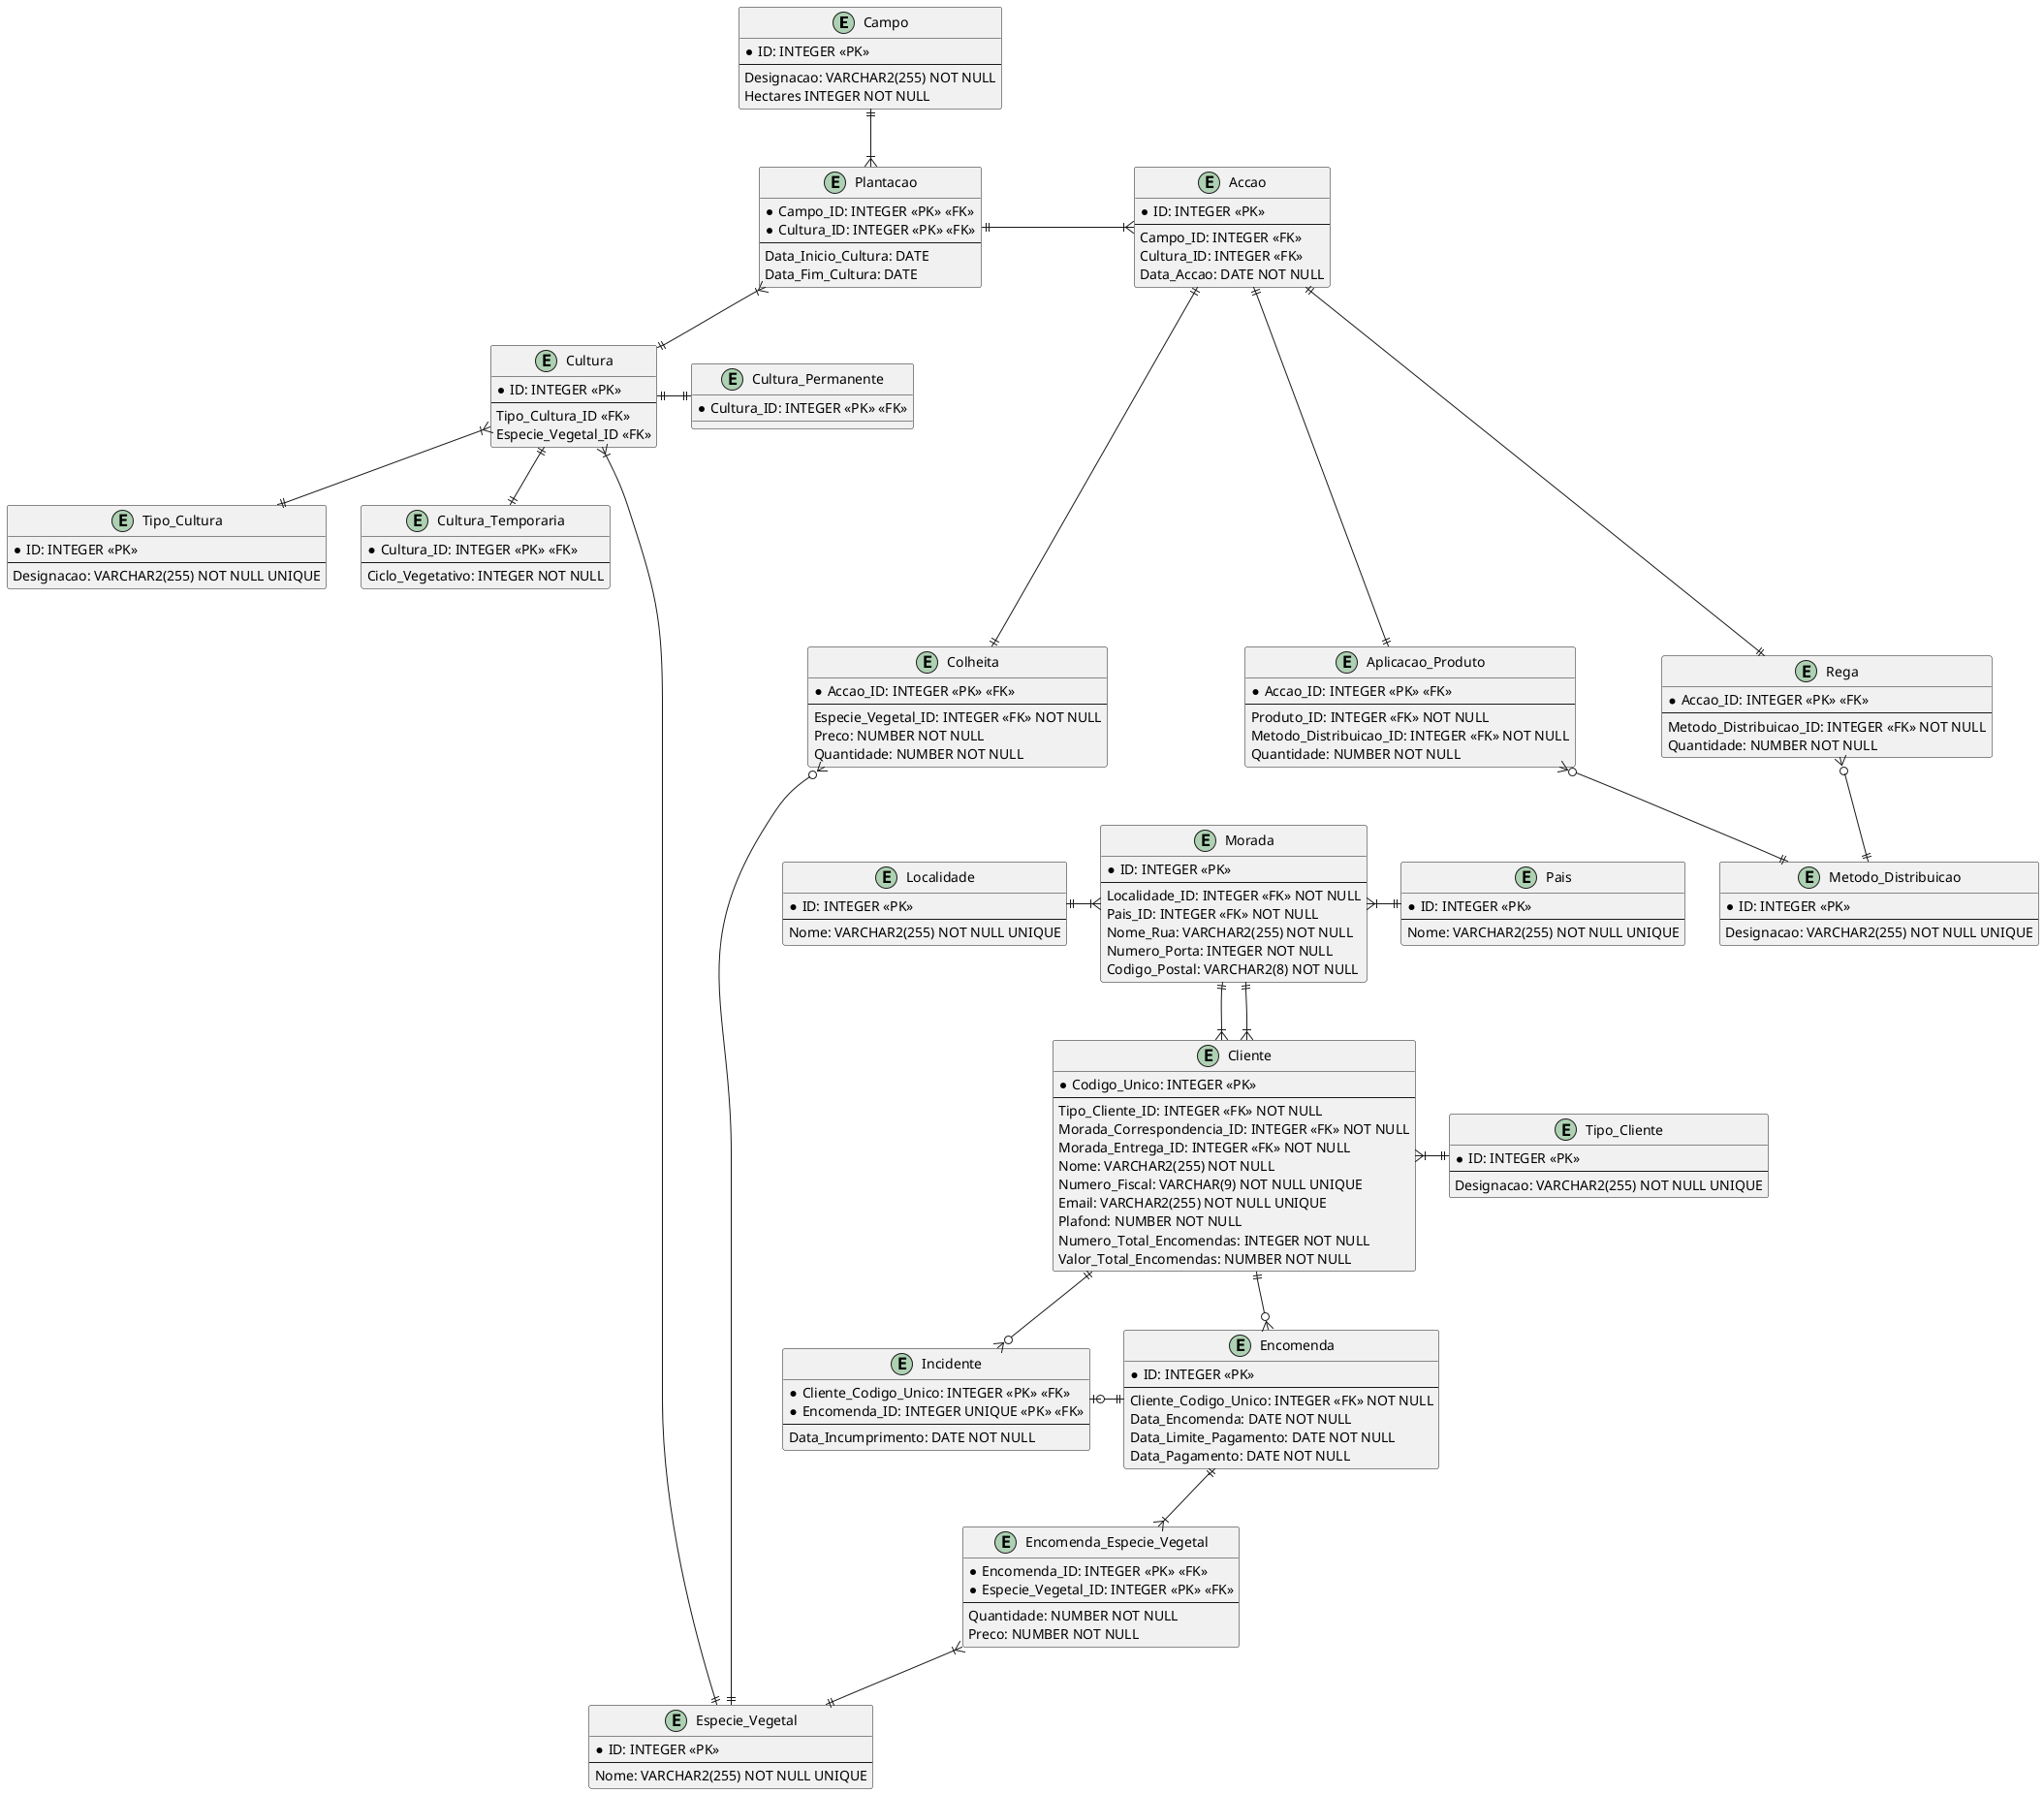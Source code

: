 @startuml Quinta-Finanças

/'TODO #1:- Verificar se a Designação de um Campo é única e se estas 
devem seguir um conjunto de regras;'/
/'TODO #2:- Determinar o valor minímo de uma qualquer Área;'/
/'Constraints:- [[Area, CHECK(Area > Mínimo)]]'/
entity Campo {
    * ID: INTEGER <<PK>>
    --
    Designacao: VARCHAR2(255) NOT NULL
    Hectares INTEGER NOT NULL
}

/'Triggers:-
    #1: Verificar que uma Cultura não é simultaneamente uma Cultura_Temporaria
    e Cultura_Permanente;'/
entity Cultura {
    * ID: INTEGER <<PK>>
    --
    Tipo_Cultura_ID <<FK>>
    Especie_Vegetal_ID <<FK>>
}

entity Tipo_Cultura {
    * ID: INTEGER <<PK>>
    --
    Designacao: VARCHAR2(255) NOT NULL UNIQUE
}

/'Contraints:- [[Ciclo_Vegetativo, CHECK(Ciclo_Vegetativo > 0)], 
[Ciclo_Vegetativo, CHECK(Ciclo_Vegetativo < 12)]]'/
entity Cultura_Temporaria {
    * Cultura_ID: INTEGER <<PK>> <<FK>>
    --
    Ciclo_Vegetativo: INTEGER NOT NULL
}

entity Cultura_Permanente {
    * Cultura_ID: INTEGER <<PK>> <<FK>>
}

/'Constraints:- [[Campo_ID, Data_Inicio_Cultura, UNIQUE(Campo_ID, Data_Inicio_Cultura)], 
[Data_Fim_Cultura, CHECK(Data_Fim_Cultura < Data_Inicio_Cultura)]]'/
entity Plantacao {
    * Campo_ID: INTEGER <<PK>> <<FK>>
    * Cultura_ID: INTEGER <<PK>> <<FK>>
    --
    Data_Inicio_Cultura: DATE
    Data_Fim_Cultura: DATE
}

entity Especie_Vegetal {
    * ID: INTEGER <<PK>>
    --
    Nome: VARCHAR2(255) NOT NULL UNIQUE
}

entity Tipo_Cliente {
    * ID: INTEGER <<PK>>
    --
    Designacao: VARCHAR2(255) NOT NULL UNIQUE
}

/'Constraints:- [[Numero_Fiscal, CHECK(Numero_Fiscal LIKE "[0-9]{9}")], 
[Email, CHECK(Email LIKE "[a-z][0-9a-z]*@[a-z]+\.[a-z]")]]'/
entity Cliente {
    * Codigo_Unico: INTEGER <<PK>>
    --
    Tipo_Cliente_ID: INTEGER <<FK>> NOT NULL
    Morada_Correspondencia_ID: INTEGER <<FK>> NOT NULL
    Morada_Entrega_ID: INTEGER <<FK>> NOT NULL
    Nome: VARCHAR2(255) NOT NULL
    Numero_Fiscal: VARCHAR(9) NOT NULL UNIQUE
    Email: VARCHAR2(255) NOT NULL UNIQUE
    Plafond: NUMBER NOT NULL
    Numero_Total_Encomendas: INTEGER NOT NULL
    Valor_Total_Encomendas: NUMBER NOT NULL
}

/'Constraints:- [[Numero_Porta, CHECK(Numero_Porta > 0)], 
[Codigo_Postal, CHECK(Codigo_Postal LIKE "[0-9]{4}-[0-9]{3}")]]'/
entity Morada {
    * ID: INTEGER <<PK>>
    --
    Localidade_ID: INTEGER <<FK>> NOT NULL
    Pais_ID: INTEGER <<FK>> NOT NULL
    Nome_Rua: VARCHAR2(255) NOT NULL
    Numero_Porta: INTEGER NOT NULL
    Codigo_Postal: VARCHAR2(8) NOT NULL
}

entity Localidade {
    * ID: INTEGER <<PK>>
    --
    Nome: VARCHAR2(255) NOT NULL UNIQUE
}

entity Pais {
    * ID: INTEGER <<PK>>
    --
    Nome: VARCHAR2(255) NOT NULL UNIQUE
}

entity Encomenda {
    * ID: INTEGER <<PK>>
    --
    Cliente_Codigo_Unico: INTEGER <<FK>> NOT NULL
    Data_Encomenda: DATE NOT NULL
    Data_Limite_Pagamento: DATE NOT NULL
    Data_Pagamento: DATE NOT NULL
}

/'Triggers:-
    #1:'/
entity Incidente {
    * Cliente_Codigo_Unico: INTEGER <<PK>> <<FK>>
    * Encomenda_ID: INTEGER UNIQUE <<PK>> <<FK>> 
    --
    Data_Incumprimento: DATE NOT NULL
}

entity Encomenda_Especie_Vegetal {
    * Encomenda_ID: INTEGER <<PK>> <<FK>>
    * Especie_Vegetal_ID: INTEGER <<PK>> <<FK>>
    --
    Quantidade: NUMBER NOT NULL
    Preco: NUMBER NOT NULL
}

/'Constraints:- [[Quantidade, CHECK(Quantidade > 0)]]'/
entity Accao {
    * ID: INTEGER <<PK>>
    --
    Campo_ID: INTEGER <<FK>>
    Cultura_ID: INTEGER <<FK>>
    Data_Accao: DATE NOT NULL
}

entity Metodo_Distribuicao {
    * ID: INTEGER <<PK>>
    --
    Designacao: VARCHAR2(255) NOT NULL UNIQUE
}

entity Rega {
    * Accao_ID: INTEGER <<PK>> <<FK>>
    --
    Metodo_Distribuicao_ID: INTEGER <<FK>> NOT NULL
    Quantidade: NUMBER NOT NULL
}

entity Aplicacao_Produto {
    * Accao_ID: INTEGER <<PK>> <<FK>>
    --
    Produto_ID: INTEGER <<FK>> NOT NULL
    Metodo_Distribuicao_ID: INTEGER <<FK>> NOT NULL
    Quantidade: NUMBER NOT NULL
}

entity Colheita {
    * Accao_ID: INTEGER <<PK>> <<FK>>
    --
    Especie_Vegetal_ID: INTEGER <<FK>> NOT NULL
    Preco: NUMBER NOT NULL
    Quantidade: NUMBER NOT NULL
}

Campo ||-d-|{ Plantacao

Cultura ||-u-|{ Plantacao
Cultura ||-d-|| Cultura_Temporaria
Cultura ||-r-|| Cultura_Permanente
Tipo_Cultura ||-u-|{ Cultura 
Especie_Vegetal||-u-|{Cultura

Plantacao ||-r-|{ Accao

Tipo_Cliente ||-l-|{ Cliente

Morada ||-d-|{ Cliente
Morada ||-d-|{ Cliente

Localidade ||-r-|{ Morada

Pais ||-l-|{ Morada

Cliente ||-d-o{ Encomenda
Cliente ||-d-o{ Incidente

Encomenda ||-l-o| Incidente
Encomenda ||-d-|{ Encomenda_Especie_Vegetal

Especie_Vegetal ||-u-|{ Encomenda_Especie_Vegetal
Especie_Vegetal ||---u---o{ Colheita

Accao ||--d--|| Rega
Accao ||--d--|| Aplicacao_Produto
Accao ||--d--|| Colheita

Metodo_Distribuicao ||-u-o{ Rega
Metodo_Distribuicao ||-u-o{ Aplicacao_Produto

@enduml